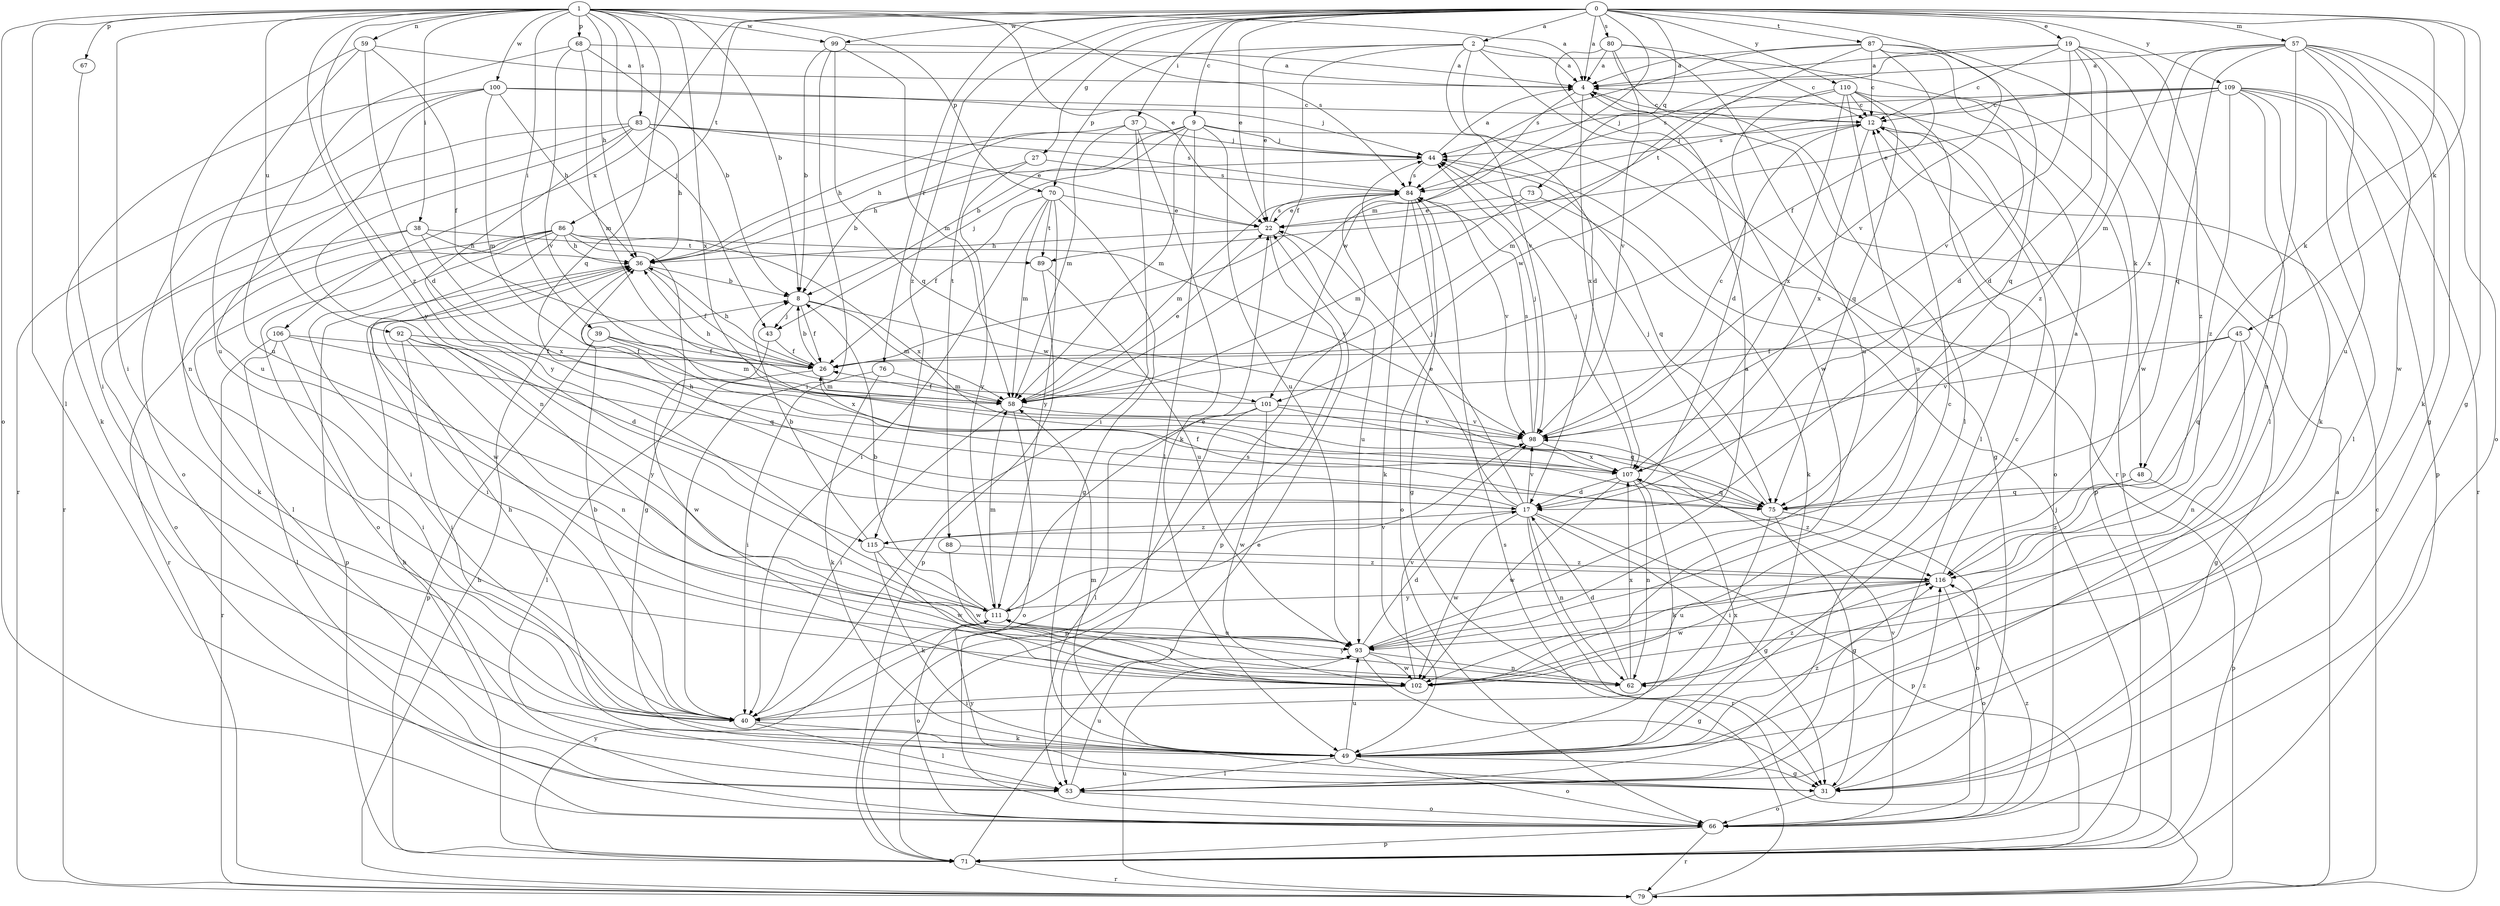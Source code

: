 strict digraph  {
0;
1;
2;
4;
8;
9;
12;
17;
19;
22;
26;
27;
31;
36;
37;
38;
39;
40;
43;
44;
45;
48;
49;
53;
57;
58;
59;
62;
66;
67;
68;
70;
71;
73;
75;
76;
79;
80;
83;
84;
86;
87;
88;
89;
92;
93;
98;
99;
100;
101;
102;
106;
107;
109;
110;
111;
115;
116;
0 -> 2  [label=a];
0 -> 4  [label=a];
0 -> 9  [label=c];
0 -> 19  [label=e];
0 -> 22  [label=e];
0 -> 27  [label=g];
0 -> 31  [label=g];
0 -> 37  [label=i];
0 -> 45  [label=k];
0 -> 48  [label=k];
0 -> 57  [label=m];
0 -> 58  [label=m];
0 -> 73  [label=q];
0 -> 76  [label=r];
0 -> 80  [label=s];
0 -> 86  [label=t];
0 -> 87  [label=t];
0 -> 88  [label=t];
0 -> 98  [label=v];
0 -> 99  [label=w];
0 -> 106  [label=x];
0 -> 109  [label=y];
0 -> 110  [label=y];
0 -> 115  [label=z];
1 -> 4  [label=a];
1 -> 8  [label=b];
1 -> 22  [label=e];
1 -> 36  [label=h];
1 -> 38  [label=i];
1 -> 39  [label=i];
1 -> 40  [label=i];
1 -> 43  [label=j];
1 -> 53  [label=l];
1 -> 59  [label=n];
1 -> 66  [label=o];
1 -> 67  [label=p];
1 -> 68  [label=p];
1 -> 70  [label=p];
1 -> 75  [label=q];
1 -> 83  [label=s];
1 -> 84  [label=s];
1 -> 92  [label=u];
1 -> 99  [label=w];
1 -> 100  [label=w];
1 -> 107  [label=x];
1 -> 111  [label=y];
1 -> 115  [label=z];
2 -> 4  [label=a];
2 -> 17  [label=d];
2 -> 22  [label=e];
2 -> 26  [label=f];
2 -> 48  [label=k];
2 -> 70  [label=p];
2 -> 79  [label=r];
2 -> 98  [label=v];
4 -> 12  [label=c];
4 -> 101  [label=w];
4 -> 107  [label=x];
8 -> 26  [label=f];
8 -> 43  [label=j];
8 -> 58  [label=m];
8 -> 101  [label=w];
9 -> 8  [label=b];
9 -> 31  [label=g];
9 -> 36  [label=h];
9 -> 43  [label=j];
9 -> 44  [label=j];
9 -> 53  [label=l];
9 -> 58  [label=m];
9 -> 93  [label=u];
12 -> 44  [label=j];
12 -> 66  [label=o];
12 -> 71  [label=p];
12 -> 101  [label=w];
12 -> 107  [label=x];
17 -> 22  [label=e];
17 -> 31  [label=g];
17 -> 36  [label=h];
17 -> 44  [label=j];
17 -> 62  [label=n];
17 -> 71  [label=p];
17 -> 79  [label=r];
17 -> 98  [label=v];
17 -> 102  [label=w];
17 -> 115  [label=z];
19 -> 4  [label=a];
19 -> 12  [label=c];
19 -> 17  [label=d];
19 -> 53  [label=l];
19 -> 84  [label=s];
19 -> 98  [label=v];
19 -> 115  [label=z];
19 -> 116  [label=z];
22 -> 36  [label=h];
22 -> 71  [label=p];
22 -> 84  [label=s];
22 -> 93  [label=u];
26 -> 8  [label=b];
26 -> 36  [label=h];
26 -> 53  [label=l];
26 -> 58  [label=m];
27 -> 8  [label=b];
27 -> 84  [label=s];
27 -> 111  [label=y];
31 -> 66  [label=o];
31 -> 111  [label=y];
31 -> 116  [label=z];
36 -> 8  [label=b];
36 -> 26  [label=f];
36 -> 40  [label=i];
36 -> 71  [label=p];
37 -> 36  [label=h];
37 -> 40  [label=i];
37 -> 44  [label=j];
37 -> 49  [label=k];
37 -> 58  [label=m];
38 -> 36  [label=h];
38 -> 49  [label=k];
38 -> 66  [label=o];
38 -> 89  [label=t];
38 -> 107  [label=x];
39 -> 26  [label=f];
39 -> 58  [label=m];
39 -> 71  [label=p];
39 -> 107  [label=x];
40 -> 8  [label=b];
40 -> 49  [label=k];
40 -> 53  [label=l];
40 -> 84  [label=s];
43 -> 26  [label=f];
43 -> 102  [label=w];
44 -> 4  [label=a];
44 -> 36  [label=h];
44 -> 75  [label=q];
44 -> 84  [label=s];
45 -> 26  [label=f];
45 -> 31  [label=g];
45 -> 62  [label=n];
45 -> 75  [label=q];
45 -> 98  [label=v];
48 -> 71  [label=p];
48 -> 75  [label=q];
48 -> 116  [label=z];
49 -> 12  [label=c];
49 -> 31  [label=g];
49 -> 36  [label=h];
49 -> 53  [label=l];
49 -> 58  [label=m];
49 -> 66  [label=o];
49 -> 93  [label=u];
49 -> 107  [label=x];
49 -> 116  [label=z];
53 -> 66  [label=o];
53 -> 93  [label=u];
57 -> 4  [label=a];
57 -> 31  [label=g];
57 -> 49  [label=k];
57 -> 58  [label=m];
57 -> 66  [label=o];
57 -> 75  [label=q];
57 -> 93  [label=u];
57 -> 102  [label=w];
57 -> 107  [label=x];
57 -> 116  [label=z];
58 -> 22  [label=e];
58 -> 26  [label=f];
58 -> 40  [label=i];
58 -> 66  [label=o];
58 -> 98  [label=v];
59 -> 4  [label=a];
59 -> 17  [label=d];
59 -> 26  [label=f];
59 -> 62  [label=n];
59 -> 93  [label=u];
62 -> 17  [label=d];
62 -> 107  [label=x];
62 -> 111  [label=y];
62 -> 116  [label=z];
66 -> 71  [label=p];
66 -> 79  [label=r];
66 -> 98  [label=v];
66 -> 116  [label=z];
67 -> 40  [label=i];
68 -> 4  [label=a];
68 -> 8  [label=b];
68 -> 58  [label=m];
68 -> 93  [label=u];
68 -> 98  [label=v];
70 -> 22  [label=e];
70 -> 26  [label=f];
70 -> 31  [label=g];
70 -> 40  [label=i];
70 -> 58  [label=m];
70 -> 89  [label=t];
70 -> 111  [label=y];
71 -> 22  [label=e];
71 -> 36  [label=h];
71 -> 44  [label=j];
71 -> 79  [label=r];
71 -> 111  [label=y];
73 -> 22  [label=e];
73 -> 49  [label=k];
73 -> 58  [label=m];
75 -> 26  [label=f];
75 -> 31  [label=g];
75 -> 40  [label=i];
75 -> 44  [label=j];
75 -> 66  [label=o];
76 -> 40  [label=i];
76 -> 49  [label=k];
76 -> 58  [label=m];
79 -> 4  [label=a];
79 -> 12  [label=c];
79 -> 36  [label=h];
79 -> 84  [label=s];
79 -> 93  [label=u];
80 -> 4  [label=a];
80 -> 12  [label=c];
80 -> 53  [label=l];
80 -> 93  [label=u];
80 -> 98  [label=v];
80 -> 102  [label=w];
83 -> 22  [label=e];
83 -> 36  [label=h];
83 -> 44  [label=j];
83 -> 62  [label=n];
83 -> 66  [label=o];
83 -> 79  [label=r];
83 -> 84  [label=s];
83 -> 111  [label=y];
84 -> 22  [label=e];
84 -> 31  [label=g];
84 -> 49  [label=k];
84 -> 58  [label=m];
84 -> 66  [label=o];
84 -> 98  [label=v];
86 -> 31  [label=g];
86 -> 36  [label=h];
86 -> 40  [label=i];
86 -> 53  [label=l];
86 -> 66  [label=o];
86 -> 79  [label=r];
86 -> 98  [label=v];
86 -> 102  [label=w];
86 -> 107  [label=x];
87 -> 4  [label=a];
87 -> 12  [label=c];
87 -> 17  [label=d];
87 -> 26  [label=f];
87 -> 75  [label=q];
87 -> 84  [label=s];
87 -> 89  [label=t];
87 -> 102  [label=w];
88 -> 102  [label=w];
88 -> 116  [label=z];
89 -> 71  [label=p];
89 -> 93  [label=u];
92 -> 17  [label=d];
92 -> 26  [label=f];
92 -> 40  [label=i];
92 -> 62  [label=n];
92 -> 111  [label=y];
93 -> 4  [label=a];
93 -> 17  [label=d];
93 -> 31  [label=g];
93 -> 62  [label=n];
93 -> 102  [label=w];
98 -> 12  [label=c];
98 -> 44  [label=j];
98 -> 84  [label=s];
98 -> 107  [label=x];
99 -> 4  [label=a];
99 -> 8  [label=b];
99 -> 40  [label=i];
99 -> 58  [label=m];
99 -> 75  [label=q];
100 -> 12  [label=c];
100 -> 36  [label=h];
100 -> 44  [label=j];
100 -> 49  [label=k];
100 -> 58  [label=m];
100 -> 79  [label=r];
100 -> 93  [label=u];
101 -> 36  [label=h];
101 -> 53  [label=l];
101 -> 71  [label=p];
101 -> 75  [label=q];
101 -> 98  [label=v];
101 -> 102  [label=w];
102 -> 12  [label=c];
102 -> 40  [label=i];
102 -> 98  [label=v];
102 -> 111  [label=y];
106 -> 26  [label=f];
106 -> 40  [label=i];
106 -> 53  [label=l];
106 -> 75  [label=q];
106 -> 79  [label=r];
107 -> 17  [label=d];
107 -> 44  [label=j];
107 -> 49  [label=k];
107 -> 62  [label=n];
107 -> 75  [label=q];
107 -> 102  [label=w];
107 -> 116  [label=z];
109 -> 12  [label=c];
109 -> 22  [label=e];
109 -> 44  [label=j];
109 -> 49  [label=k];
109 -> 53  [label=l];
109 -> 62  [label=n];
109 -> 71  [label=p];
109 -> 79  [label=r];
109 -> 84  [label=s];
109 -> 116  [label=z];
110 -> 12  [label=c];
110 -> 17  [label=d];
110 -> 53  [label=l];
110 -> 58  [label=m];
110 -> 71  [label=p];
110 -> 75  [label=q];
110 -> 93  [label=u];
110 -> 107  [label=x];
111 -> 8  [label=b];
111 -> 22  [label=e];
111 -> 58  [label=m];
111 -> 66  [label=o];
111 -> 93  [label=u];
111 -> 98  [label=v];
115 -> 8  [label=b];
115 -> 49  [label=k];
115 -> 102  [label=w];
115 -> 116  [label=z];
116 -> 4  [label=a];
116 -> 66  [label=o];
116 -> 93  [label=u];
116 -> 102  [label=w];
116 -> 111  [label=y];
}
